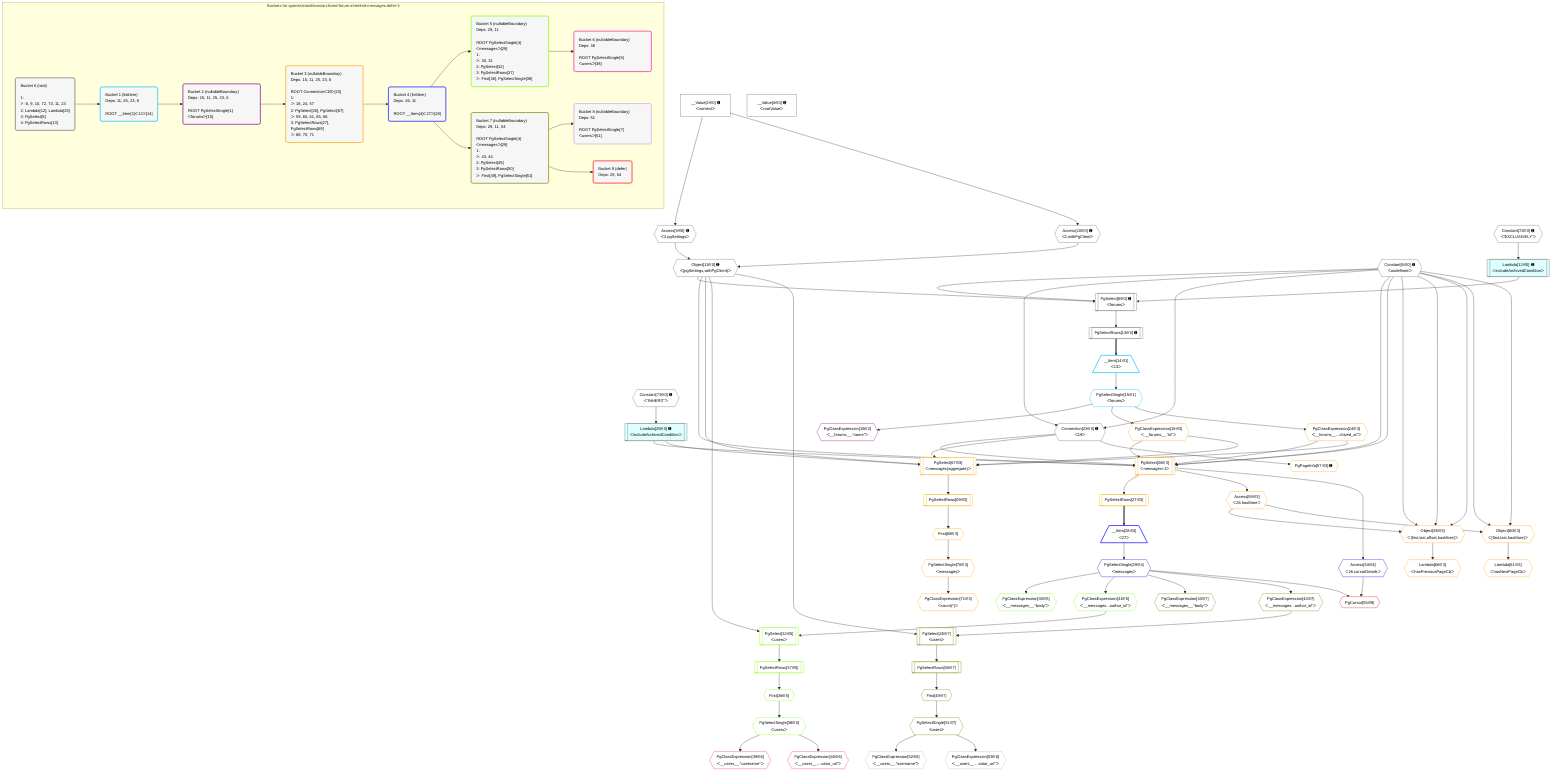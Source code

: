 %%{init: {'themeVariables': { 'fontSize': '12px'}}}%%
graph TD
    classDef path fill:#eee,stroke:#000,color:#000
    classDef plan fill:#fff,stroke-width:1px,color:#000
    classDef itemplan fill:#fff,stroke-width:2px,color:#000
    classDef unbatchedplan fill:#dff,stroke-width:1px,color:#000
    classDef sideeffectplan fill:#fcc,stroke-width:2px,color:#000
    classDef bucket fill:#f6f6f6,color:#000,stroke-width:2px,text-align:left


    %% plan dependencies
    PgSelect8[["PgSelect[8∈0] ➊<br />ᐸforumsᐳ"]]:::plan
    Object11{{"Object[11∈0] ➊<br />ᐸ{pgSettings,withPgClient}ᐳ"}}:::plan
    Constant6{{"Constant[6∈0] ➊<br />ᐸundefinedᐳ"}}:::plan
    Lambda12[["Lambda[12∈0] ➊<br />ᐸincludeArchivedConditionᐳ"]]:::unbatchedplan
    Object11 & Constant6 & Lambda12 --> PgSelect8
    Access9{{"Access[9∈0] ➊<br />ᐸ2.pgSettingsᐳ"}}:::plan
    Access10{{"Access[10∈0] ➊<br />ᐸ2.withPgClientᐳ"}}:::plan
    Access9 & Access10 --> Object11
    Connection23{{"Connection[23∈0] ➊<br />ᐸ19ᐳ"}}:::plan
    Constant6 & Constant6 --> Connection23
    __Value2["__Value[2∈0] ➊<br />ᐸcontextᐳ"]:::plan
    __Value2 --> Access9
    __Value2 --> Access10
    Constant72{{"Constant[72∈0] ➊<br />ᐸ'EXCLUSIVELY'ᐳ"}}:::plan
    Constant72 --> Lambda12
    PgSelectRows13[["PgSelectRows[13∈0] ➊"]]:::plan
    PgSelect8 --> PgSelectRows13
    Lambda25[["Lambda[25∈0] ➊<br />ᐸincludeArchivedConditionᐳ"]]:::unbatchedplan
    Constant73{{"Constant[73∈0] ➊<br />ᐸ'INHERIT'ᐳ"}}:::plan
    Constant73 --> Lambda25
    __Value4["__Value[4∈0] ➊<br />ᐸrootValueᐳ"]:::plan
    __Item14[/"__Item[14∈1]<br />ᐸ13ᐳ"\]:::itemplan
    PgSelectRows13 ==> __Item14
    PgSelectSingle15{{"PgSelectSingle[15∈1]<br />ᐸforumsᐳ"}}:::plan
    __Item14 --> PgSelectSingle15
    PgClassExpression16{{"PgClassExpression[16∈2]<br />ᐸ__forums__.”name”ᐳ"}}:::plan
    PgSelectSingle15 --> PgClassExpression16
    PgSelect26[["PgSelect[26∈3]<br />ᐸmessages+1ᐳ"]]:::plan
    PgClassExpression18{{"PgClassExpression[18∈3]<br />ᐸ__forums__.”id”ᐳ"}}:::plan
    PgClassExpression24{{"PgClassExpression[24∈3]<br />ᐸ__forums__...chived_at”ᐳ"}}:::plan
    Object11 & PgClassExpression18 & PgClassExpression24 & Lambda25 & Connection23 & Constant6 & Constant6 --> PgSelect26
    PgSelect67[["PgSelect[67∈3]<br />ᐸmessages(aggregate)ᐳ"]]:::plan
    Object11 & PgClassExpression18 & PgClassExpression24 & Lambda25 & Connection23 --> PgSelect67
    Object65{{"Object[65∈3]<br />ᐸ{first,last,offset,hasMore}ᐳ"}}:::plan
    Access59{{"Access[59∈3]<br />ᐸ26.hasMoreᐳ"}}:::plan
    Constant6 & Constant6 & Constant6 & Access59 --> Object65
    Object60{{"Object[60∈3]<br />ᐸ{first,last,hasMore}ᐳ"}}:::plan
    Constant6 & Constant6 & Access59 --> Object60
    PgSelectSingle15 --> PgClassExpression18
    PgSelectSingle15 --> PgClassExpression24
    PgSelectRows27[["PgSelectRows[27∈3]"]]:::plan
    PgSelect26 --> PgSelectRows27
    PgPageInfo57{{"PgPageInfo[57∈3] ➊"}}:::plan
    Connection23 --> PgPageInfo57
    PgSelect26 --> Access59
    Lambda61{{"Lambda[61∈3]<br />ᐸhasNextPageCbᐳ"}}:::plan
    Object60 --> Lambda61
    Lambda66{{"Lambda[66∈3]<br />ᐸhasPreviousPageCbᐳ"}}:::plan
    Object65 --> Lambda66
    First68{{"First[68∈3]"}}:::plan
    PgSelectRows69[["PgSelectRows[69∈3]"]]:::plan
    PgSelectRows69 --> First68
    PgSelect67 --> PgSelectRows69
    PgSelectSingle70{{"PgSelectSingle[70∈3]<br />ᐸmessagesᐳ"}}:::plan
    First68 --> PgSelectSingle70
    PgClassExpression71{{"PgClassExpression[71∈3]<br />ᐸcount(*)ᐳ"}}:::plan
    PgSelectSingle70 --> PgClassExpression71
    __Item28[/"__Item[28∈4]<br />ᐸ27ᐳ"\]:::itemplan
    PgSelectRows27 ==> __Item28
    PgSelectSingle29{{"PgSelectSingle[29∈4]<br />ᐸmessagesᐳ"}}:::plan
    __Item28 --> PgSelectSingle29
    Access54{{"Access[54∈4]<br />ᐸ26.cursorDetailsᐳ"}}:::plan
    PgSelect26 --> Access54
    PgSelect32[["PgSelect[32∈5]<br />ᐸusersᐳ"]]:::plan
    PgClassExpression31{{"PgClassExpression[31∈5]<br />ᐸ__messages...author_id”ᐳ"}}:::plan
    Object11 & PgClassExpression31 --> PgSelect32
    PgClassExpression30{{"PgClassExpression[30∈5]<br />ᐸ__messages__.”body”ᐳ"}}:::plan
    PgSelectSingle29 --> PgClassExpression30
    PgSelectSingle29 --> PgClassExpression31
    First36{{"First[36∈5]"}}:::plan
    PgSelectRows37[["PgSelectRows[37∈5]"]]:::plan
    PgSelectRows37 --> First36
    PgSelect32 --> PgSelectRows37
    PgSelectSingle38{{"PgSelectSingle[38∈5]<br />ᐸusersᐳ"}}:::plan
    First36 --> PgSelectSingle38
    PgClassExpression39{{"PgClassExpression[39∈6]<br />ᐸ__users__.”username”ᐳ"}}:::plan
    PgSelectSingle38 --> PgClassExpression39
    PgClassExpression40{{"PgClassExpression[40∈6]<br />ᐸ__users__....vatar_url”ᐳ"}}:::plan
    PgSelectSingle38 --> PgClassExpression40
    PgSelect45[["PgSelect[45∈7]<br />ᐸusersᐳ"]]:::plan
    PgClassExpression44{{"PgClassExpression[44∈7]<br />ᐸ__messages...author_id”ᐳ"}}:::plan
    Object11 & PgClassExpression44 --> PgSelect45
    PgClassExpression43{{"PgClassExpression[43∈7]<br />ᐸ__messages__.”body”ᐳ"}}:::plan
    PgSelectSingle29 --> PgClassExpression43
    PgSelectSingle29 --> PgClassExpression44
    First49{{"First[49∈7]"}}:::plan
    PgSelectRows50[["PgSelectRows[50∈7]"]]:::plan
    PgSelectRows50 --> First49
    PgSelect45 --> PgSelectRows50
    PgSelectSingle51{{"PgSelectSingle[51∈7]<br />ᐸusersᐳ"}}:::plan
    First49 --> PgSelectSingle51
    PgClassExpression52{{"PgClassExpression[52∈8]<br />ᐸ__users__.”username”ᐳ"}}:::plan
    PgSelectSingle51 --> PgClassExpression52
    PgClassExpression53{{"PgClassExpression[53∈8]<br />ᐸ__users__....vatar_url”ᐳ"}}:::plan
    PgSelectSingle51 --> PgClassExpression53
    PgCursor55{{"PgCursor[55∈9]"}}:::plan
    PgSelectSingle29 & Access54 --> PgCursor55

    %% define steps

    subgraph "Buckets for queries/conditions/archived-forum-inherited-messages.defer-5"
    Bucket0("Bucket 0 (root)<br /><br />1: <br />ᐳ: 6, 9, 10, 72, 73, 11, 23<br />2: Lambda[12], Lambda[25]<br />3: PgSelect[8]<br />4: PgSelectRows[13]"):::bucket
    classDef bucket0 stroke:#696969
    class Bucket0,__Value2,__Value4,Constant6,PgSelect8,Access9,Access10,Object11,Lambda12,PgSelectRows13,Connection23,Lambda25,Constant72,Constant73 bucket0
    Bucket1("Bucket 1 (listItem)<br />Deps: 11, 25, 23, 6<br /><br />ROOT __Item{1}ᐸ13ᐳ[14]"):::bucket
    classDef bucket1 stroke:#00bfff
    class Bucket1,__Item14,PgSelectSingle15 bucket1
    Bucket2("Bucket 2 (nullableBoundary)<br />Deps: 15, 11, 25, 23, 6<br /><br />ROOT PgSelectSingle{1}ᐸforumsᐳ[15]"):::bucket
    classDef bucket2 stroke:#7f007f
    class Bucket2,PgClassExpression16 bucket2
    Bucket3("Bucket 3 (nullableBoundary)<br />Deps: 15, 11, 25, 23, 6<br /><br />ROOT Connectionᐸ19ᐳ[23]<br />1: <br />ᐳ: 18, 24, 57<br />2: PgSelect[26], PgSelect[67]<br />ᐳ: 59, 60, 61, 65, 66<br />3: PgSelectRows[27], PgSelectRows[69]<br />ᐳ: 68, 70, 71"):::bucket
    classDef bucket3 stroke:#ffa500
    class Bucket3,PgClassExpression18,PgClassExpression24,PgSelect26,PgSelectRows27,PgPageInfo57,Access59,Object60,Lambda61,Object65,Lambda66,PgSelect67,First68,PgSelectRows69,PgSelectSingle70,PgClassExpression71 bucket3
    Bucket4("Bucket 4 (listItem)<br />Deps: 26, 11<br /><br />ROOT __Item{4}ᐸ27ᐳ[28]"):::bucket
    classDef bucket4 stroke:#0000ff
    class Bucket4,__Item28,PgSelectSingle29,Access54 bucket4
    Bucket5("Bucket 5 (nullableBoundary)<br />Deps: 29, 11<br /><br />ROOT PgSelectSingle{4}ᐸmessagesᐳ[29]<br />1: <br />ᐳ: 30, 31<br />2: PgSelect[32]<br />3: PgSelectRows[37]<br />ᐳ: First[36], PgSelectSingle[38]"):::bucket
    classDef bucket5 stroke:#7fff00
    class Bucket5,PgClassExpression30,PgClassExpression31,PgSelect32,First36,PgSelectRows37,PgSelectSingle38 bucket5
    Bucket6("Bucket 6 (nullableBoundary)<br />Deps: 38<br /><br />ROOT PgSelectSingle{5}ᐸusersᐳ[38]"):::bucket
    classDef bucket6 stroke:#ff1493
    class Bucket6,PgClassExpression39,PgClassExpression40 bucket6
    Bucket7("Bucket 7 (nullableBoundary)<br />Deps: 29, 11, 54<br /><br />ROOT PgSelectSingle{4}ᐸmessagesᐳ[29]<br />1: <br />ᐳ: 43, 44<br />2: PgSelect[45]<br />3: PgSelectRows[50]<br />ᐳ: First[49], PgSelectSingle[51]"):::bucket
    classDef bucket7 stroke:#808000
    class Bucket7,PgClassExpression43,PgClassExpression44,PgSelect45,First49,PgSelectRows50,PgSelectSingle51 bucket7
    Bucket8("Bucket 8 (nullableBoundary)<br />Deps: 51<br /><br />ROOT PgSelectSingle{7}ᐸusersᐳ[51]"):::bucket
    classDef bucket8 stroke:#dda0dd
    class Bucket8,PgClassExpression52,PgClassExpression53 bucket8
    Bucket9("Bucket 9 (defer)<br />Deps: 29, 54"):::bucket
    classDef bucket9 stroke:#ff0000
    class Bucket9,PgCursor55 bucket9
    Bucket0 --> Bucket1
    Bucket1 --> Bucket2
    Bucket2 --> Bucket3
    Bucket3 --> Bucket4
    Bucket4 --> Bucket5 & Bucket7
    Bucket5 --> Bucket6
    Bucket7 --> Bucket8 & Bucket9
    end